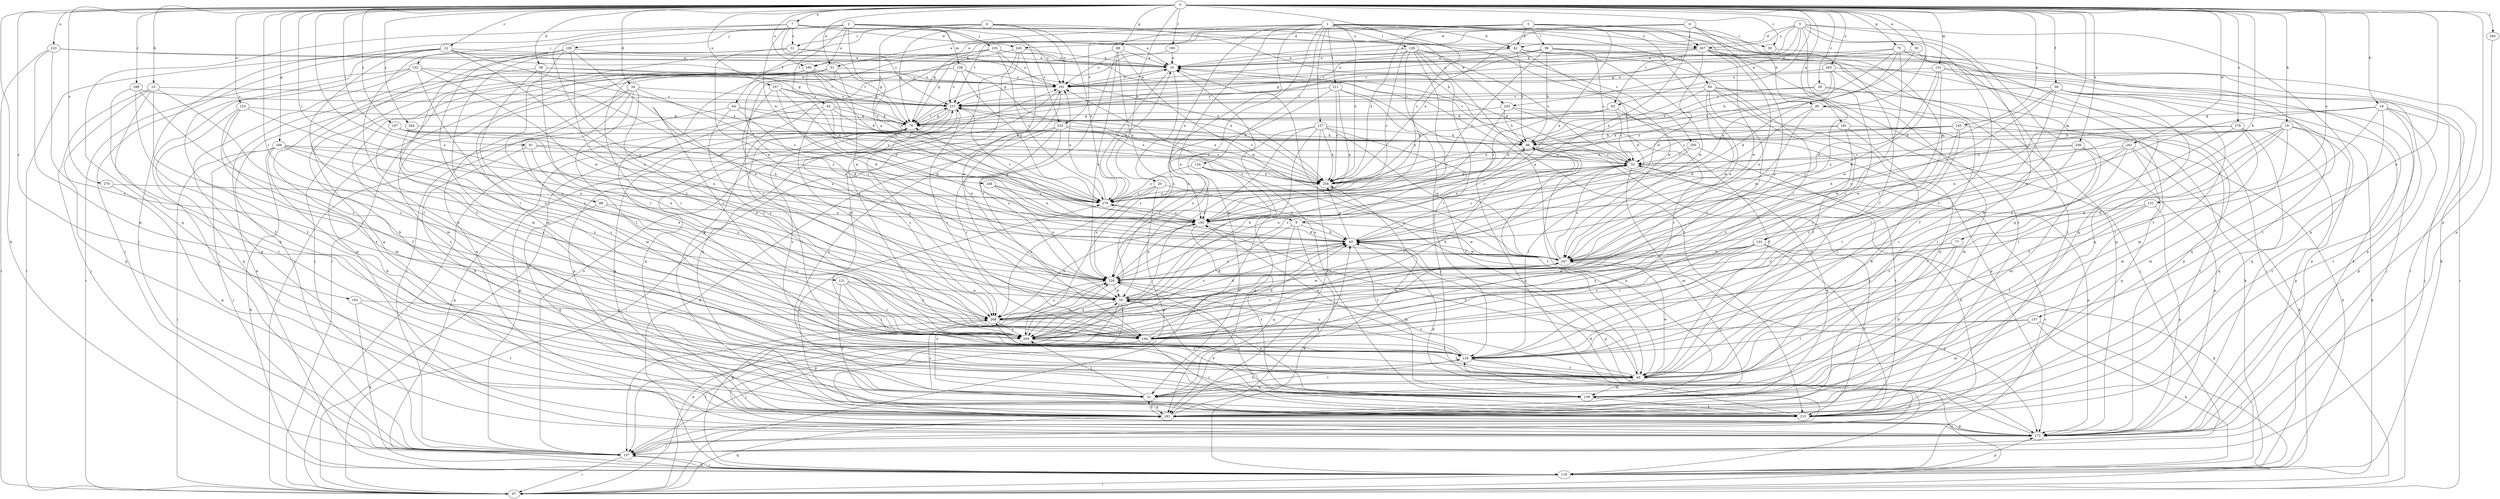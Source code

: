 strict digraph  {
0;
1;
2;
3;
4;
5;
6;
7;
9;
10;
13;
18;
19;
20;
21;
22;
28;
30;
31;
32;
34;
38;
42;
43;
50;
51;
55;
56;
60;
62;
64;
65;
69;
75;
76;
77;
85;
86;
88;
91;
93;
96;
97;
102;
103;
106;
107;
118;
121;
124;
127;
128;
129;
131;
133;
138;
139;
145;
150;
151;
153;
157;
160;
161;
166;
172;
181;
183;
188;
190;
193;
194;
197;
200;
204;
211;
215;
223;
226;
232;
237;
242;
243;
245;
246;
247;
256;
257;
258;
263;
264;
265;
267;
268;
270;
278;
279;
0 -> 7  [label=a];
0 -> 13  [label=b];
0 -> 18  [label=b];
0 -> 19  [label=b];
0 -> 20  [label=b];
0 -> 22  [label=c];
0 -> 28  [label=c];
0 -> 30  [label=c];
0 -> 34  [label=d];
0 -> 38  [label=d];
0 -> 50  [label=e];
0 -> 51  [label=e];
0 -> 56  [label=f];
0 -> 69  [label=g];
0 -> 75  [label=g];
0 -> 77  [label=h];
0 -> 85  [label=h];
0 -> 88  [label=i];
0 -> 91  [label=i];
0 -> 93  [label=i];
0 -> 118  [label=k];
0 -> 121  [label=l];
0 -> 131  [label=m];
0 -> 133  [label=m];
0 -> 145  [label=n];
0 -> 151  [label=o];
0 -> 153  [label=o];
0 -> 157  [label=o];
0 -> 160  [label=o];
0 -> 166  [label=p];
0 -> 172  [label=p];
0 -> 181  [label=q];
0 -> 188  [label=r];
0 -> 190  [label=r];
0 -> 193  [label=r];
0 -> 197  [label=s];
0 -> 223  [label=u];
0 -> 226  [label=u];
0 -> 242  [label=w];
0 -> 256  [label=x];
0 -> 257  [label=x];
0 -> 263  [label=y];
0 -> 264  [label=y];
0 -> 265  [label=y];
0 -> 270  [label=z];
0 -> 278  [label=z];
0 -> 279  [label=z];
1 -> 21  [label=b];
1 -> 42  [label=d];
1 -> 51  [label=e];
1 -> 55  [label=e];
1 -> 60  [label=f];
1 -> 124  [label=l];
1 -> 127  [label=l];
1 -> 128  [label=l];
1 -> 133  [label=m];
1 -> 150  [label=n];
1 -> 200  [label=s];
1 -> 204  [label=s];
1 -> 211  [label=t];
1 -> 215  [label=t];
1 -> 232  [label=v];
1 -> 258  [label=x];
1 -> 267  [label=y];
2 -> 30  [label=c];
2 -> 42  [label=d];
2 -> 62  [label=f];
2 -> 64  [label=f];
2 -> 102  [label=j];
2 -> 103  [label=j];
2 -> 106  [label=j];
2 -> 107  [label=j];
2 -> 138  [label=m];
2 -> 160  [label=o];
2 -> 232  [label=v];
2 -> 267  [label=y];
2 -> 279  [label=z];
3 -> 9  [label=a];
3 -> 42  [label=d];
3 -> 76  [label=g];
3 -> 85  [label=h];
3 -> 93  [label=i];
3 -> 96  [label=i];
3 -> 160  [label=o];
3 -> 237  [label=v];
3 -> 258  [label=x];
3 -> 267  [label=y];
4 -> 9  [label=a];
4 -> 31  [label=c];
4 -> 76  [label=g];
4 -> 86  [label=h];
4 -> 97  [label=i];
4 -> 161  [label=o];
4 -> 243  [label=w];
4 -> 279  [label=z];
5 -> 21  [label=b];
5 -> 42  [label=d];
5 -> 65  [label=f];
5 -> 76  [label=g];
5 -> 161  [label=o];
5 -> 172  [label=p];
5 -> 183  [label=q];
5 -> 243  [label=w];
5 -> 267  [label=y];
5 -> 268  [label=y];
6 -> 10  [label=a];
6 -> 65  [label=f];
6 -> 150  [label=n];
6 -> 215  [label=t];
6 -> 245  [label=w];
6 -> 258  [label=x];
6 -> 268  [label=y];
7 -> 10  [label=a];
7 -> 31  [label=c];
7 -> 161  [label=o];
7 -> 183  [label=q];
7 -> 226  [label=u];
7 -> 237  [label=v];
7 -> 245  [label=w];
7 -> 246  [label=w];
9 -> 43  [label=d];
9 -> 118  [label=k];
9 -> 183  [label=q];
9 -> 204  [label=s];
9 -> 247  [label=w];
10 -> 161  [label=o];
10 -> 204  [label=s];
10 -> 279  [label=z];
13 -> 107  [label=j];
13 -> 129  [label=l];
13 -> 172  [label=p];
13 -> 204  [label=s];
13 -> 215  [label=t];
13 -> 237  [label=v];
18 -> 76  [label=g];
18 -> 107  [label=j];
18 -> 129  [label=l];
18 -> 172  [label=p];
18 -> 183  [label=q];
18 -> 215  [label=t];
18 -> 247  [label=w];
19 -> 43  [label=d];
19 -> 55  [label=e];
19 -> 65  [label=f];
19 -> 86  [label=h];
19 -> 118  [label=k];
19 -> 129  [label=l];
19 -> 139  [label=m];
19 -> 172  [label=p];
19 -> 247  [label=w];
20 -> 43  [label=d];
20 -> 172  [label=p];
20 -> 226  [label=u];
20 -> 268  [label=y];
20 -> 279  [label=z];
21 -> 129  [label=l];
21 -> 183  [label=q];
21 -> 204  [label=s];
21 -> 226  [label=u];
21 -> 258  [label=x];
21 -> 268  [label=y];
22 -> 10  [label=a];
22 -> 65  [label=f];
22 -> 76  [label=g];
22 -> 97  [label=i];
22 -> 107  [label=j];
22 -> 215  [label=t];
22 -> 226  [label=u];
22 -> 258  [label=x];
28 -> 86  [label=h];
28 -> 129  [label=l];
28 -> 172  [label=p];
28 -> 237  [label=v];
30 -> 118  [label=k];
31 -> 10  [label=a];
31 -> 65  [label=f];
31 -> 129  [label=l];
31 -> 247  [label=w];
31 -> 258  [label=x];
32 -> 10  [label=a];
32 -> 139  [label=m];
32 -> 150  [label=n];
32 -> 172  [label=p];
32 -> 183  [label=q];
32 -> 226  [label=u];
32 -> 258  [label=x];
34 -> 107  [label=j];
34 -> 129  [label=l];
34 -> 139  [label=m];
34 -> 183  [label=q];
34 -> 204  [label=s];
34 -> 237  [label=v];
34 -> 279  [label=z];
38 -> 161  [label=o];
38 -> 194  [label=r];
38 -> 204  [label=s];
38 -> 215  [label=t];
38 -> 237  [label=v];
42 -> 10  [label=a];
42 -> 43  [label=d];
42 -> 86  [label=h];
42 -> 97  [label=i];
42 -> 194  [label=r];
42 -> 237  [label=v];
42 -> 247  [label=w];
43 -> 32  [label=c];
43 -> 139  [label=m];
43 -> 172  [label=p];
43 -> 226  [label=u];
43 -> 247  [label=w];
43 -> 258  [label=x];
50 -> 10  [label=a];
50 -> 65  [label=f];
50 -> 150  [label=n];
51 -> 107  [label=j];
51 -> 161  [label=o];
51 -> 172  [label=p];
51 -> 204  [label=s];
51 -> 226  [label=u];
51 -> 247  [label=w];
55 -> 43  [label=d];
55 -> 86  [label=h];
55 -> 97  [label=i];
55 -> 172  [label=p];
55 -> 247  [label=w];
55 -> 268  [label=y];
56 -> 107  [label=j];
56 -> 129  [label=l];
56 -> 139  [label=m];
56 -> 172  [label=p];
56 -> 183  [label=q];
56 -> 226  [label=u];
56 -> 237  [label=v];
56 -> 247  [label=w];
60 -> 65  [label=f];
60 -> 107  [label=j];
60 -> 118  [label=k];
60 -> 150  [label=n];
60 -> 183  [label=q];
60 -> 194  [label=r];
60 -> 237  [label=v];
60 -> 247  [label=w];
62 -> 43  [label=d];
62 -> 76  [label=g];
62 -> 86  [label=h];
62 -> 129  [label=l];
62 -> 258  [label=x];
62 -> 268  [label=y];
64 -> 43  [label=d];
64 -> 76  [label=g];
64 -> 86  [label=h];
64 -> 97  [label=i];
64 -> 268  [label=y];
65 -> 10  [label=a];
65 -> 21  [label=b];
65 -> 139  [label=m];
65 -> 226  [label=u];
65 -> 237  [label=v];
65 -> 247  [label=w];
65 -> 268  [label=y];
69 -> 10  [label=a];
69 -> 97  [label=i];
69 -> 150  [label=n];
69 -> 194  [label=r];
69 -> 226  [label=u];
69 -> 247  [label=w];
75 -> 10  [label=a];
75 -> 43  [label=d];
75 -> 183  [label=q];
75 -> 204  [label=s];
75 -> 215  [label=t];
75 -> 237  [label=v];
75 -> 258  [label=x];
76 -> 86  [label=h];
76 -> 97  [label=i];
76 -> 129  [label=l];
76 -> 237  [label=v];
76 -> 268  [label=y];
77 -> 21  [label=b];
77 -> 65  [label=f];
77 -> 226  [label=u];
77 -> 247  [label=w];
85 -> 43  [label=d];
85 -> 76  [label=g];
85 -> 139  [label=m];
85 -> 247  [label=w];
86 -> 32  [label=c];
86 -> 65  [label=f];
86 -> 215  [label=t];
88 -> 150  [label=n];
88 -> 183  [label=q];
88 -> 194  [label=r];
91 -> 21  [label=b];
91 -> 32  [label=c];
91 -> 268  [label=y];
91 -> 279  [label=z];
93 -> 32  [label=c];
93 -> 76  [label=g];
93 -> 194  [label=r];
93 -> 258  [label=x];
93 -> 279  [label=z];
96 -> 10  [label=a];
96 -> 32  [label=c];
96 -> 55  [label=e];
96 -> 76  [label=g];
96 -> 86  [label=h];
96 -> 118  [label=k];
96 -> 161  [label=o];
96 -> 279  [label=z];
97 -> 55  [label=e];
97 -> 183  [label=q];
102 -> 43  [label=d];
102 -> 97  [label=i];
102 -> 107  [label=j];
102 -> 161  [label=o];
102 -> 172  [label=p];
102 -> 204  [label=s];
102 -> 247  [label=w];
103 -> 10  [label=a];
103 -> 32  [label=c];
103 -> 76  [label=g];
103 -> 139  [label=m];
103 -> 161  [label=o];
103 -> 194  [label=r];
103 -> 279  [label=z];
106 -> 10  [label=a];
106 -> 21  [label=b];
106 -> 55  [label=e];
106 -> 139  [label=m];
106 -> 172  [label=p];
106 -> 194  [label=r];
106 -> 204  [label=s];
107 -> 76  [label=g];
107 -> 86  [label=h];
107 -> 97  [label=i];
107 -> 118  [label=k];
107 -> 129  [label=l];
107 -> 161  [label=o];
118 -> 32  [label=c];
118 -> 76  [label=g];
118 -> 97  [label=i];
118 -> 107  [label=j];
118 -> 172  [label=p];
121 -> 55  [label=e];
121 -> 129  [label=l];
121 -> 194  [label=r];
121 -> 215  [label=t];
121 -> 268  [label=y];
124 -> 107  [label=j];
124 -> 183  [label=q];
124 -> 258  [label=x];
124 -> 279  [label=z];
127 -> 55  [label=e];
127 -> 65  [label=f];
127 -> 86  [label=h];
127 -> 97  [label=i];
127 -> 183  [label=q];
127 -> 226  [label=u];
127 -> 247  [label=w];
127 -> 258  [label=x];
128 -> 10  [label=a];
128 -> 32  [label=c];
128 -> 76  [label=g];
128 -> 129  [label=l];
128 -> 150  [label=n];
128 -> 215  [label=t];
128 -> 226  [label=u];
128 -> 247  [label=w];
128 -> 279  [label=z];
129 -> 21  [label=b];
129 -> 65  [label=f];
129 -> 97  [label=i];
129 -> 150  [label=n];
129 -> 226  [label=u];
131 -> 43  [label=d];
131 -> 161  [label=o];
131 -> 172  [label=p];
131 -> 183  [label=q];
131 -> 247  [label=w];
131 -> 268  [label=y];
133 -> 55  [label=e];
133 -> 118  [label=k];
133 -> 194  [label=r];
133 -> 204  [label=s];
133 -> 215  [label=t];
133 -> 247  [label=w];
133 -> 268  [label=y];
138 -> 139  [label=m];
138 -> 161  [label=o];
138 -> 215  [label=t];
138 -> 237  [label=v];
138 -> 258  [label=x];
138 -> 279  [label=z];
139 -> 10  [label=a];
139 -> 55  [label=e];
139 -> 215  [label=t];
145 -> 32  [label=c];
145 -> 86  [label=h];
145 -> 129  [label=l];
145 -> 194  [label=r];
145 -> 215  [label=t];
145 -> 258  [label=x];
150 -> 43  [label=d];
150 -> 65  [label=f];
150 -> 76  [label=g];
150 -> 215  [label=t];
150 -> 237  [label=v];
150 -> 279  [label=z];
151 -> 65  [label=f];
151 -> 150  [label=n];
151 -> 172  [label=p];
151 -> 204  [label=s];
153 -> 55  [label=e];
153 -> 65  [label=f];
153 -> 76  [label=g];
153 -> 139  [label=m];
153 -> 183  [label=q];
157 -> 97  [label=i];
157 -> 118  [label=k];
157 -> 129  [label=l];
157 -> 139  [label=m];
157 -> 194  [label=r];
160 -> 21  [label=b];
160 -> 43  [label=d];
160 -> 76  [label=g];
160 -> 107  [label=j];
160 -> 118  [label=k];
160 -> 161  [label=o];
160 -> 194  [label=r];
160 -> 237  [label=v];
160 -> 279  [label=z];
161 -> 10  [label=a];
161 -> 55  [label=e];
161 -> 183  [label=q];
161 -> 237  [label=v];
166 -> 21  [label=b];
166 -> 32  [label=c];
166 -> 55  [label=e];
166 -> 97  [label=i];
166 -> 107  [label=j];
166 -> 118  [label=k];
166 -> 150  [label=n];
166 -> 268  [label=y];
172 -> 43  [label=d];
172 -> 107  [label=j];
181 -> 21  [label=b];
181 -> 86  [label=h];
181 -> 118  [label=k];
181 -> 204  [label=s];
181 -> 258  [label=x];
183 -> 21  [label=b];
183 -> 43  [label=d];
183 -> 76  [label=g];
183 -> 86  [label=h];
183 -> 172  [label=p];
183 -> 279  [label=z];
188 -> 21  [label=b];
188 -> 65  [label=f];
188 -> 204  [label=s];
188 -> 237  [label=v];
190 -> 10  [label=a];
190 -> 161  [label=o];
193 -> 118  [label=k];
193 -> 215  [label=t];
193 -> 268  [label=y];
194 -> 43  [label=d];
194 -> 86  [label=h];
194 -> 107  [label=j];
194 -> 215  [label=t];
194 -> 237  [label=v];
197 -> 55  [label=e];
197 -> 86  [label=h];
197 -> 150  [label=n];
197 -> 204  [label=s];
197 -> 279  [label=z];
200 -> 32  [label=c];
200 -> 129  [label=l];
200 -> 215  [label=t];
204 -> 32  [label=c];
204 -> 43  [label=d];
204 -> 65  [label=f];
204 -> 129  [label=l];
204 -> 226  [label=u];
211 -> 107  [label=j];
211 -> 118  [label=k];
211 -> 150  [label=n];
211 -> 226  [label=u];
211 -> 237  [label=v];
211 -> 258  [label=x];
215 -> 43  [label=d];
215 -> 55  [label=e];
215 -> 161  [label=o];
223 -> 10  [label=a];
223 -> 76  [label=g];
223 -> 97  [label=i];
223 -> 139  [label=m];
223 -> 204  [label=s];
226 -> 55  [label=e];
226 -> 118  [label=k];
226 -> 150  [label=n];
226 -> 215  [label=t];
226 -> 268  [label=y];
232 -> 86  [label=h];
232 -> 97  [label=i];
232 -> 118  [label=k];
232 -> 194  [label=r];
232 -> 226  [label=u];
232 -> 258  [label=x];
237 -> 76  [label=g];
237 -> 172  [label=p];
237 -> 183  [label=q];
237 -> 258  [label=x];
237 -> 268  [label=y];
242 -> 32  [label=c];
242 -> 65  [label=f];
242 -> 118  [label=k];
242 -> 150  [label=n];
242 -> 183  [label=q];
242 -> 194  [label=r];
243 -> 65  [label=f];
243 -> 76  [label=g];
243 -> 86  [label=h];
243 -> 172  [label=p];
243 -> 204  [label=s];
245 -> 10  [label=a];
245 -> 55  [label=e];
245 -> 65  [label=f];
245 -> 183  [label=q];
245 -> 204  [label=s];
246 -> 150  [label=n];
246 -> 226  [label=u];
246 -> 279  [label=z];
247 -> 10  [label=a];
247 -> 32  [label=c];
247 -> 161  [label=o];
247 -> 172  [label=p];
247 -> 194  [label=r];
247 -> 204  [label=s];
247 -> 226  [label=u];
256 -> 32  [label=c];
256 -> 129  [label=l];
256 -> 139  [label=m];
256 -> 172  [label=p];
256 -> 258  [label=x];
257 -> 43  [label=d];
257 -> 226  [label=u];
257 -> 237  [label=v];
257 -> 258  [label=x];
257 -> 279  [label=z];
258 -> 237  [label=v];
258 -> 279  [label=z];
263 -> 65  [label=f];
263 -> 86  [label=h];
263 -> 97  [label=i];
263 -> 161  [label=o];
263 -> 279  [label=z];
264 -> 86  [label=h];
264 -> 204  [label=s];
265 -> 172  [label=p];
267 -> 10  [label=a];
267 -> 43  [label=d];
267 -> 97  [label=i];
267 -> 161  [label=o];
267 -> 172  [label=p];
267 -> 215  [label=t];
267 -> 226  [label=u];
267 -> 247  [label=w];
268 -> 43  [label=d];
268 -> 107  [label=j];
268 -> 150  [label=n];
268 -> 194  [label=r];
268 -> 204  [label=s];
270 -> 183  [label=q];
270 -> 279  [label=z];
278 -> 86  [label=h];
278 -> 129  [label=l];
278 -> 139  [label=m];
278 -> 183  [label=q];
278 -> 215  [label=t];
278 -> 247  [label=w];
279 -> 10  [label=a];
279 -> 32  [label=c];
279 -> 150  [label=n];
279 -> 161  [label=o];
}
